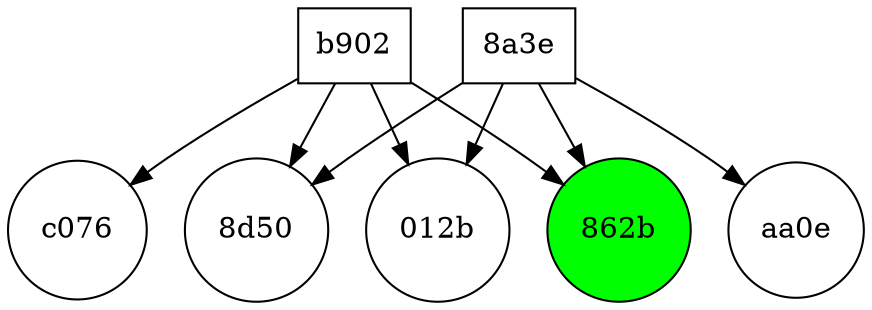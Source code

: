 digraph visitor {
	graph [rank=min]
	node [shape=rectangle]
	"3c01241d5c3a8a3e" [label="8a3e" fillcolor=white shape=rectangle style=filled]
	"3c01241d5c3a8a3e" -> "140310171202-000000002e5a8ff1f577548fec708d50"
	"3c01241d5c3a8a3e" -> "140310171030-000000008b8d98e95ac0797e7fdb012b"
	"3c01241d5c3a8a3e" -> "140310170010-0000000067dc80801f1df696ae52862b"
	"3c01241d5c3a8a3e" -> "140310165657-0000000068d21bb99dec3ad6ee60aa0e"
	"4065369dbee2b902" [label=b902 fillcolor=white shape=rectangle style=filled]
	"4065369dbee2b902" -> "140310171202-000000002e5a8ff1f577548fec708d50"
	"4065369dbee2b902" -> "140310171030-000000008b8d98e95ac0797e7fdb012b"
	"4065369dbee2b902" -> "140310170010-0000000067dc80801f1df696ae52862b"
	"4065369dbee2b902" -> "140310171114-00000000950ae9deb4faca996b0ec076"
	subgraph document {
		graph [rank=max]
		node [shape=circle]
		"140310171202-000000002e5a8ff1f577548fec708d50" [label="8d50" fillcolor=white shape=circle style=filled]
		"140310171030-000000008b8d98e95ac0797e7fdb012b" [label="012b" fillcolor=white shape=circle style=filled]
		"140310170010-0000000067dc80801f1df696ae52862b" [label="862b" fillcolor=green shape=circle style=filled]
		"140310165657-0000000068d21bb99dec3ad6ee60aa0e" [label=aa0e fillcolor=white shape=circle style=filled]
		"140310171114-00000000950ae9deb4faca996b0ec076" [label=c076 fillcolor=white shape=circle style=filled]
		"140310171202-000000002e5a8ff1f577548fec708d50" [label="8d50" fillcolor=white shape=circle style=filled]
		"140310171030-000000008b8d98e95ac0797e7fdb012b" [label="012b" fillcolor=white shape=circle style=filled]
		"140310165657-0000000068d21bb99dec3ad6ee60aa0e" [label=aa0e fillcolor=white shape=circle style=filled]
		"140310171114-00000000950ae9deb4faca996b0ec076" [label=c076 fillcolor=white shape=circle style=filled]
		"140310171202-000000002e5a8ff1f577548fec708d50" [label="8d50" fillcolor=white shape=circle style=filled]
		"140310171030-000000008b8d98e95ac0797e7fdb012b" [label="012b" fillcolor=white shape=circle style=filled]
		"140310165657-0000000068d21bb99dec3ad6ee60aa0e" [label=aa0e fillcolor=white shape=circle style=filled]
		"140310171114-00000000950ae9deb4faca996b0ec076" [label=c076 fillcolor=white shape=circle style=filled]
	}
}

